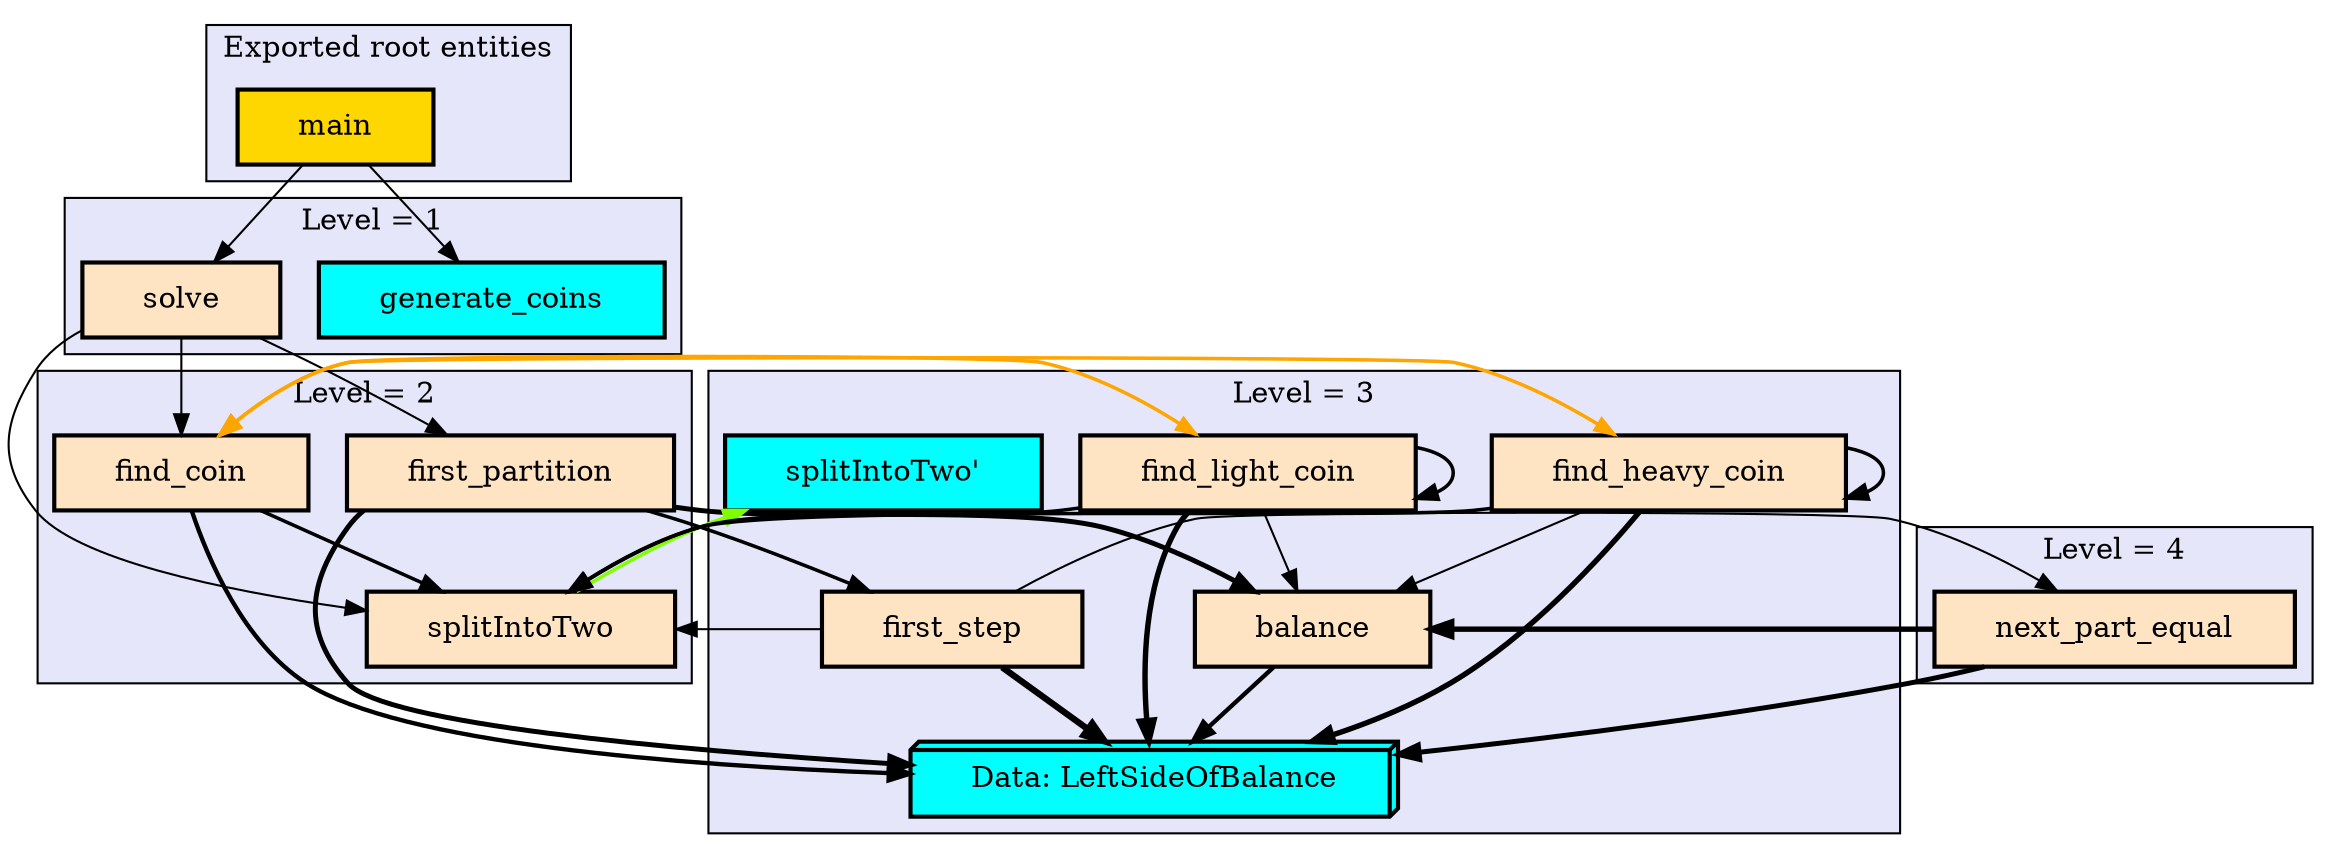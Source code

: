 digraph "Levels within Main" {
    node [margin="0.4,0.1"
         ,style=filled];
    subgraph cluster_0 {
        graph [label="Exported root entities"
              ,style=filled
              ,fillcolor=lavender];
        11 [label=main
           ,shape=box
           ,fillcolor=gold
           ,style="filled,bold"];
    }
    subgraph cluster_1 {
        graph [label="Level = 1"
              ,style=filled
              ,fillcolor=lavender];
        10 [label=generate_coins
           ,shape=box
           ,fillcolor=cyan
           ,style="filled,bold"];
        13 [label=solve
           ,shape=box
           ,fillcolor=bisque
           ,style="filled,bold"];
    }
    subgraph cluster_2 {
        graph [label="Level = 2"
              ,style=filled
              ,fillcolor=lavender];
        5 [label=find_coin
          ,shape=box
          ,fillcolor=bisque
          ,style="filled,bold"];
        8 [label=first_partition
          ,shape=box
          ,fillcolor=bisque
          ,style="filled,bold"];
        14 [label=splitIntoTwo
           ,shape=box
           ,fillcolor=bisque
           ,style="filled,bold"];
    }
    subgraph cluster_3 {
        graph [label="Level = 3"
              ,style=filled
              ,fillcolor=lavender];
        1 [label="Data: LeftSideOfBalance"
          ,shape=box3d
          ,fillcolor=cyan
          ,style="filled,bold"];
        4 [label=balance
          ,shape=box
          ,fillcolor=bisque
          ,style="filled,bold"];
        6 [label=find_heavy_coin
          ,shape=box
          ,fillcolor=bisque
          ,style="filled,bold"];
        7 [label=find_light_coin
          ,shape=box
          ,fillcolor=bisque
          ,style="filled,bold"];
        9 [label=first_step
          ,shape=box
          ,fillcolor=bisque
          ,style="filled,bold"];
        15 [label="splitIntoTwo'"
           ,shape=box
           ,fillcolor=cyan
           ,style="filled,bold"];
    }
    subgraph cluster_4 {
        graph [label="Level = 4"
              ,style=filled
              ,fillcolor=lavender];
        12 [label=next_part_equal
           ,shape=box
           ,fillcolor=bisque
           ,style="filled,bold"];
    }
    4 -> 1 [penwidth=2.09861228866811
           ,color=black];
    5 -> 1 [penwidth=2.09861228866811
           ,color=black];
    5 -> 6 [penwidth=1
           ,color=orange];
    5 -> 7 [penwidth=1
           ,color=orange];
    5 -> 14 [penwidth=1.6931471805599454
            ,color=black];
    6 -> 1 [penwidth=2.6094379124341005
           ,color=black];
    6 -> 4 [penwidth=1,color=black];
    6 -> 5 [penwidth=1.6931471805599454
           ,color=orange];
    6 -> 6 [penwidth=1.6931471805599454
           ,color=black];
    6 -> 14 [penwidth=1.6931471805599454
            ,color=black];
    7 -> 1 [penwidth=2.6094379124341005
           ,color=black];
    7 -> 4 [penwidth=1,color=black];
    7 -> 5 [penwidth=1.6931471805599454
           ,color=orange];
    7 -> 7 [penwidth=1.6931471805599454
           ,color=black];
    7 -> 14 [penwidth=1.6931471805599454
            ,color=black];
    8 -> 1 [penwidth=2.386294361119891
           ,color=black];
    8 -> 4 [penwidth=2.386294361119891
           ,color=black];
    8 -> 9 [penwidth=1.6931471805599454
           ,color=black];
    9 -> 1 [penwidth=3.0794415416798357
           ,color=black];
    9 -> 12 [penwidth=1
            ,color=black];
    9 -> 14 [penwidth=1
            ,color=black];
    11 -> 10 [penwidth=1
             ,color=black];
    11 -> 13 [penwidth=1
             ,color=black];
    12 -> 1 [penwidth=2.386294361119891
            ,color=black];
    12 -> 4 [penwidth=2.6094379124341005
            ,color=black];
    13 -> 5 [penwidth=1
            ,color=black];
    13 -> 8 [penwidth=1
            ,color=black];
    13 -> 14 [penwidth=1
             ,color=black];
    14 -> 15 [penwidth=1.6931471805599454
             ,color=chartreuse];
}
